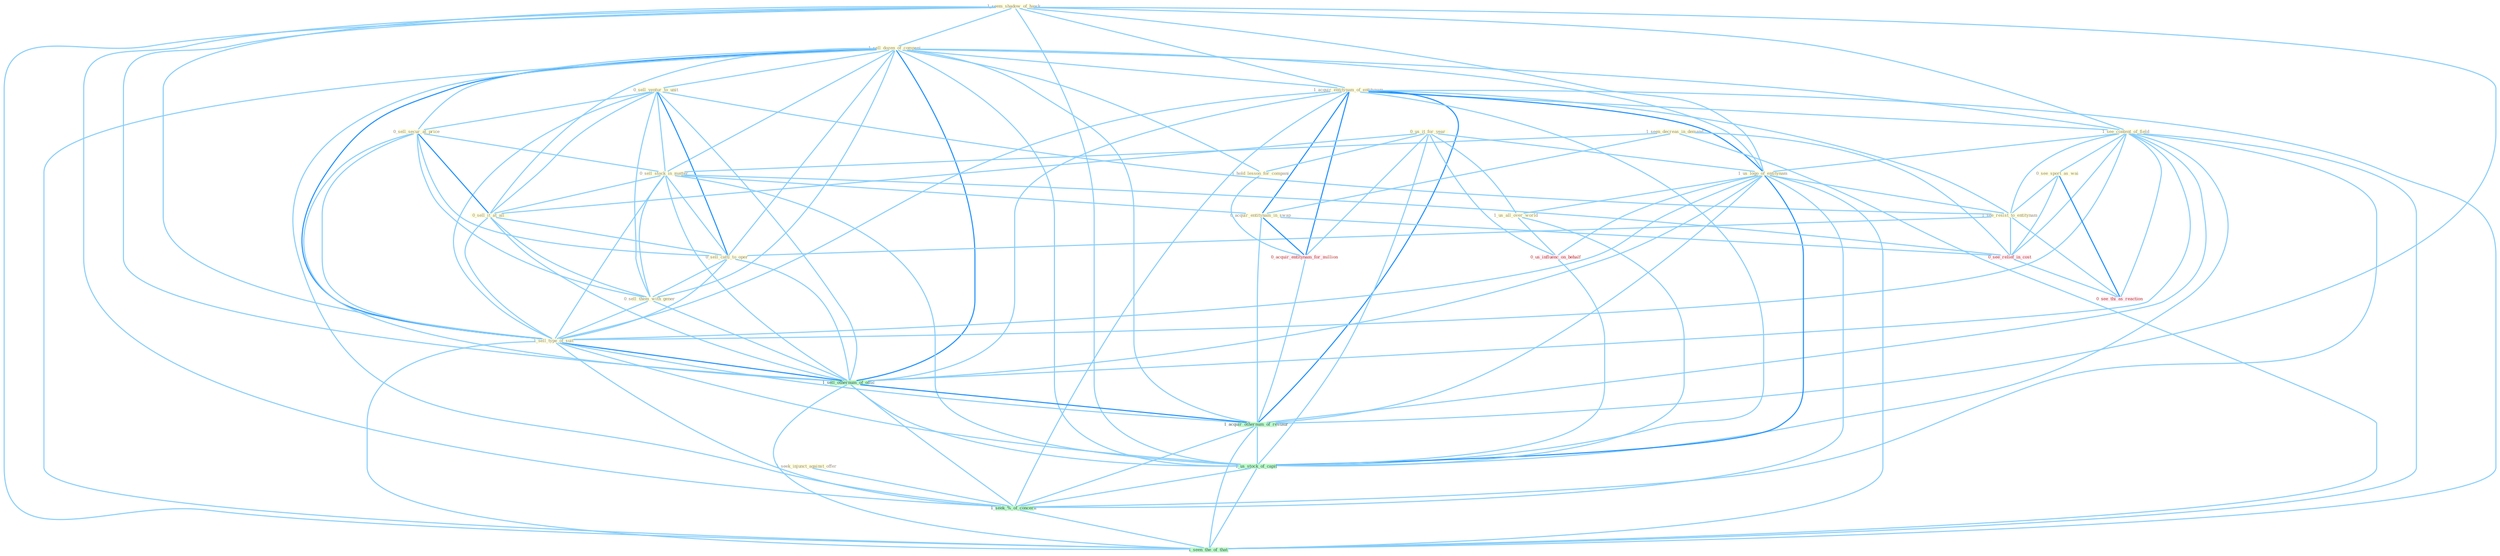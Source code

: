 Graph G{ 
    node
    [shape=polygon,style=filled,width=.5,height=.06,color="#BDFCC9",fixedsize=true,fontsize=4,
    fontcolor="#2f4f4f"];
    {node
    [color="#ffffe0", fontcolor="#8b7d6b"] "1_seem_shadow_of_hawk " "1_sell_dozen_of_compani " "0_sell_ventur_to_unit " "0_sell_secur_at_price " "1_acquir_entitynam_of_entitynam " "0_us_it_for_year " "1_seek_injunct_against_offer " "1_see_content_of_field " "1_us_logo_of_entitynam " "1_hold_lesson_for_compani " "1_seen_decreas_in_demand " "0_see_sport_as_wai " "0_sell_stock_in_matter " "1_us_all_over_world " "0_sell_it_at_all " "1_see_resist_to_entitynam " "0_sell_cattl_to_oper " "0_acquir_entitynam_in_swap " "0_sell_them_with_gener " "1_sell_type_of_suit "}
{node [color="#fff0f5", fontcolor="#b22222"] "0_acquir_entitynam_for_million " "0_us_influenc_on_behalf " "0_see_relief_in_cost " "0_see_thi_as_reaction "}
edge [color="#B0E2FF"];

	"1_seem_shadow_of_hawk " -- "1_sell_dozen_of_compani " [w="1", color="#87cefa" ];
	"1_seem_shadow_of_hawk " -- "1_acquir_entitynam_of_entitynam " [w="1", color="#87cefa" ];
	"1_seem_shadow_of_hawk " -- "1_see_content_of_field " [w="1", color="#87cefa" ];
	"1_seem_shadow_of_hawk " -- "1_us_logo_of_entitynam " [w="1", color="#87cefa" ];
	"1_seem_shadow_of_hawk " -- "1_sell_type_of_suit " [w="1", color="#87cefa" ];
	"1_seem_shadow_of_hawk " -- "1_sell_othernum_of_offic " [w="1", color="#87cefa" ];
	"1_seem_shadow_of_hawk " -- "1_acquir_othernum_of_restaur " [w="1", color="#87cefa" ];
	"1_seem_shadow_of_hawk " -- "1_us_stock_of_capit " [w="1", color="#87cefa" ];
	"1_seem_shadow_of_hawk " -- "1_seek_%_of_concern " [w="1", color="#87cefa" ];
	"1_seem_shadow_of_hawk " -- "1_seen_the_of_that " [w="1", color="#87cefa" ];
	"1_sell_dozen_of_compani " -- "0_sell_ventur_to_unit " [w="1", color="#87cefa" ];
	"1_sell_dozen_of_compani " -- "0_sell_secur_at_price " [w="1", color="#87cefa" ];
	"1_sell_dozen_of_compani " -- "1_acquir_entitynam_of_entitynam " [w="1", color="#87cefa" ];
	"1_sell_dozen_of_compani " -- "1_see_content_of_field " [w="1", color="#87cefa" ];
	"1_sell_dozen_of_compani " -- "1_us_logo_of_entitynam " [w="1", color="#87cefa" ];
	"1_sell_dozen_of_compani " -- "1_hold_lesson_for_compani " [w="1", color="#87cefa" ];
	"1_sell_dozen_of_compani " -- "0_sell_stock_in_matter " [w="1", color="#87cefa" ];
	"1_sell_dozen_of_compani " -- "0_sell_it_at_all " [w="1", color="#87cefa" ];
	"1_sell_dozen_of_compani " -- "0_sell_cattl_to_oper " [w="1", color="#87cefa" ];
	"1_sell_dozen_of_compani " -- "0_sell_them_with_gener " [w="1", color="#87cefa" ];
	"1_sell_dozen_of_compani " -- "1_sell_type_of_suit " [w="2", color="#1e90ff" , len=0.8];
	"1_sell_dozen_of_compani " -- "1_sell_othernum_of_offic " [w="2", color="#1e90ff" , len=0.8];
	"1_sell_dozen_of_compani " -- "1_acquir_othernum_of_restaur " [w="1", color="#87cefa" ];
	"1_sell_dozen_of_compani " -- "1_us_stock_of_capit " [w="1", color="#87cefa" ];
	"1_sell_dozen_of_compani " -- "1_seek_%_of_concern " [w="1", color="#87cefa" ];
	"1_sell_dozen_of_compani " -- "1_seen_the_of_that " [w="1", color="#87cefa" ];
	"0_sell_ventur_to_unit " -- "0_sell_secur_at_price " [w="1", color="#87cefa" ];
	"0_sell_ventur_to_unit " -- "0_sell_stock_in_matter " [w="1", color="#87cefa" ];
	"0_sell_ventur_to_unit " -- "0_sell_it_at_all " [w="1", color="#87cefa" ];
	"0_sell_ventur_to_unit " -- "1_see_resist_to_entitynam " [w="1", color="#87cefa" ];
	"0_sell_ventur_to_unit " -- "0_sell_cattl_to_oper " [w="2", color="#1e90ff" , len=0.8];
	"0_sell_ventur_to_unit " -- "0_sell_them_with_gener " [w="1", color="#87cefa" ];
	"0_sell_ventur_to_unit " -- "1_sell_type_of_suit " [w="1", color="#87cefa" ];
	"0_sell_ventur_to_unit " -- "1_sell_othernum_of_offic " [w="1", color="#87cefa" ];
	"0_sell_secur_at_price " -- "0_sell_stock_in_matter " [w="1", color="#87cefa" ];
	"0_sell_secur_at_price " -- "0_sell_it_at_all " [w="2", color="#1e90ff" , len=0.8];
	"0_sell_secur_at_price " -- "0_sell_cattl_to_oper " [w="1", color="#87cefa" ];
	"0_sell_secur_at_price " -- "0_sell_them_with_gener " [w="1", color="#87cefa" ];
	"0_sell_secur_at_price " -- "1_sell_type_of_suit " [w="1", color="#87cefa" ];
	"0_sell_secur_at_price " -- "1_sell_othernum_of_offic " [w="1", color="#87cefa" ];
	"1_acquir_entitynam_of_entitynam " -- "1_see_content_of_field " [w="1", color="#87cefa" ];
	"1_acquir_entitynam_of_entitynam " -- "1_us_logo_of_entitynam " [w="2", color="#1e90ff" , len=0.8];
	"1_acquir_entitynam_of_entitynam " -- "1_see_resist_to_entitynam " [w="1", color="#87cefa" ];
	"1_acquir_entitynam_of_entitynam " -- "0_acquir_entitynam_in_swap " [w="2", color="#1e90ff" , len=0.8];
	"1_acquir_entitynam_of_entitynam " -- "1_sell_type_of_suit " [w="1", color="#87cefa" ];
	"1_acquir_entitynam_of_entitynam " -- "0_acquir_entitynam_for_million " [w="2", color="#1e90ff" , len=0.8];
	"1_acquir_entitynam_of_entitynam " -- "1_sell_othernum_of_offic " [w="1", color="#87cefa" ];
	"1_acquir_entitynam_of_entitynam " -- "1_acquir_othernum_of_restaur " [w="2", color="#1e90ff" , len=0.8];
	"1_acquir_entitynam_of_entitynam " -- "1_us_stock_of_capit " [w="1", color="#87cefa" ];
	"1_acquir_entitynam_of_entitynam " -- "1_seek_%_of_concern " [w="1", color="#87cefa" ];
	"1_acquir_entitynam_of_entitynam " -- "1_seen_the_of_that " [w="1", color="#87cefa" ];
	"0_us_it_for_year " -- "1_us_logo_of_entitynam " [w="1", color="#87cefa" ];
	"0_us_it_for_year " -- "1_hold_lesson_for_compani " [w="1", color="#87cefa" ];
	"0_us_it_for_year " -- "1_us_all_over_world " [w="1", color="#87cefa" ];
	"0_us_it_for_year " -- "0_sell_it_at_all " [w="1", color="#87cefa" ];
	"0_us_it_for_year " -- "0_acquir_entitynam_for_million " [w="1", color="#87cefa" ];
	"0_us_it_for_year " -- "0_us_influenc_on_behalf " [w="1", color="#87cefa" ];
	"0_us_it_for_year " -- "1_us_stock_of_capit " [w="1", color="#87cefa" ];
	"1_seek_injunct_against_offer " -- "1_seek_%_of_concern " [w="1", color="#87cefa" ];
	"1_see_content_of_field " -- "1_us_logo_of_entitynam " [w="1", color="#87cefa" ];
	"1_see_content_of_field " -- "0_see_sport_as_wai " [w="1", color="#87cefa" ];
	"1_see_content_of_field " -- "1_see_resist_to_entitynam " [w="1", color="#87cefa" ];
	"1_see_content_of_field " -- "1_sell_type_of_suit " [w="1", color="#87cefa" ];
	"1_see_content_of_field " -- "1_sell_othernum_of_offic " [w="1", color="#87cefa" ];
	"1_see_content_of_field " -- "0_see_relief_in_cost " [w="1", color="#87cefa" ];
	"1_see_content_of_field " -- "0_see_thi_as_reaction " [w="1", color="#87cefa" ];
	"1_see_content_of_field " -- "1_acquir_othernum_of_restaur " [w="1", color="#87cefa" ];
	"1_see_content_of_field " -- "1_us_stock_of_capit " [w="1", color="#87cefa" ];
	"1_see_content_of_field " -- "1_seek_%_of_concern " [w="1", color="#87cefa" ];
	"1_see_content_of_field " -- "1_seen_the_of_that " [w="1", color="#87cefa" ];
	"1_us_logo_of_entitynam " -- "1_us_all_over_world " [w="1", color="#87cefa" ];
	"1_us_logo_of_entitynam " -- "1_see_resist_to_entitynam " [w="1", color="#87cefa" ];
	"1_us_logo_of_entitynam " -- "1_sell_type_of_suit " [w="1", color="#87cefa" ];
	"1_us_logo_of_entitynam " -- "1_sell_othernum_of_offic " [w="1", color="#87cefa" ];
	"1_us_logo_of_entitynam " -- "0_us_influenc_on_behalf " [w="1", color="#87cefa" ];
	"1_us_logo_of_entitynam " -- "1_acquir_othernum_of_restaur " [w="1", color="#87cefa" ];
	"1_us_logo_of_entitynam " -- "1_us_stock_of_capit " [w="2", color="#1e90ff" , len=0.8];
	"1_us_logo_of_entitynam " -- "1_seek_%_of_concern " [w="1", color="#87cefa" ];
	"1_us_logo_of_entitynam " -- "1_seen_the_of_that " [w="1", color="#87cefa" ];
	"1_hold_lesson_for_compani " -- "0_acquir_entitynam_for_million " [w="1", color="#87cefa" ];
	"1_seen_decreas_in_demand " -- "0_sell_stock_in_matter " [w="1", color="#87cefa" ];
	"1_seen_decreas_in_demand " -- "0_acquir_entitynam_in_swap " [w="1", color="#87cefa" ];
	"1_seen_decreas_in_demand " -- "0_see_relief_in_cost " [w="1", color="#87cefa" ];
	"1_seen_decreas_in_demand " -- "1_seen_the_of_that " [w="1", color="#87cefa" ];
	"0_see_sport_as_wai " -- "1_see_resist_to_entitynam " [w="1", color="#87cefa" ];
	"0_see_sport_as_wai " -- "0_see_relief_in_cost " [w="1", color="#87cefa" ];
	"0_see_sport_as_wai " -- "0_see_thi_as_reaction " [w="2", color="#1e90ff" , len=0.8];
	"0_sell_stock_in_matter " -- "0_sell_it_at_all " [w="1", color="#87cefa" ];
	"0_sell_stock_in_matter " -- "0_sell_cattl_to_oper " [w="1", color="#87cefa" ];
	"0_sell_stock_in_matter " -- "0_acquir_entitynam_in_swap " [w="1", color="#87cefa" ];
	"0_sell_stock_in_matter " -- "0_sell_them_with_gener " [w="1", color="#87cefa" ];
	"0_sell_stock_in_matter " -- "1_sell_type_of_suit " [w="1", color="#87cefa" ];
	"0_sell_stock_in_matter " -- "1_sell_othernum_of_offic " [w="1", color="#87cefa" ];
	"0_sell_stock_in_matter " -- "0_see_relief_in_cost " [w="1", color="#87cefa" ];
	"0_sell_stock_in_matter " -- "1_us_stock_of_capit " [w="1", color="#87cefa" ];
	"1_us_all_over_world " -- "0_us_influenc_on_behalf " [w="1", color="#87cefa" ];
	"1_us_all_over_world " -- "1_us_stock_of_capit " [w="1", color="#87cefa" ];
	"0_sell_it_at_all " -- "0_sell_cattl_to_oper " [w="1", color="#87cefa" ];
	"0_sell_it_at_all " -- "0_sell_them_with_gener " [w="1", color="#87cefa" ];
	"0_sell_it_at_all " -- "1_sell_type_of_suit " [w="1", color="#87cefa" ];
	"0_sell_it_at_all " -- "1_sell_othernum_of_offic " [w="1", color="#87cefa" ];
	"1_see_resist_to_entitynam " -- "0_sell_cattl_to_oper " [w="1", color="#87cefa" ];
	"1_see_resist_to_entitynam " -- "0_see_relief_in_cost " [w="1", color="#87cefa" ];
	"1_see_resist_to_entitynam " -- "0_see_thi_as_reaction " [w="1", color="#87cefa" ];
	"0_sell_cattl_to_oper " -- "0_sell_them_with_gener " [w="1", color="#87cefa" ];
	"0_sell_cattl_to_oper " -- "1_sell_type_of_suit " [w="1", color="#87cefa" ];
	"0_sell_cattl_to_oper " -- "1_sell_othernum_of_offic " [w="1", color="#87cefa" ];
	"0_acquir_entitynam_in_swap " -- "0_acquir_entitynam_for_million " [w="2", color="#1e90ff" , len=0.8];
	"0_acquir_entitynam_in_swap " -- "0_see_relief_in_cost " [w="1", color="#87cefa" ];
	"0_acquir_entitynam_in_swap " -- "1_acquir_othernum_of_restaur " [w="1", color="#87cefa" ];
	"0_sell_them_with_gener " -- "1_sell_type_of_suit " [w="1", color="#87cefa" ];
	"0_sell_them_with_gener " -- "1_sell_othernum_of_offic " [w="1", color="#87cefa" ];
	"1_sell_type_of_suit " -- "1_sell_othernum_of_offic " [w="2", color="#1e90ff" , len=0.8];
	"1_sell_type_of_suit " -- "1_acquir_othernum_of_restaur " [w="1", color="#87cefa" ];
	"1_sell_type_of_suit " -- "1_us_stock_of_capit " [w="1", color="#87cefa" ];
	"1_sell_type_of_suit " -- "1_seek_%_of_concern " [w="1", color="#87cefa" ];
	"1_sell_type_of_suit " -- "1_seen_the_of_that " [w="1", color="#87cefa" ];
	"0_acquir_entitynam_for_million " -- "1_acquir_othernum_of_restaur " [w="1", color="#87cefa" ];
	"1_sell_othernum_of_offic " -- "1_acquir_othernum_of_restaur " [w="2", color="#1e90ff" , len=0.8];
	"1_sell_othernum_of_offic " -- "1_us_stock_of_capit " [w="1", color="#87cefa" ];
	"1_sell_othernum_of_offic " -- "1_seek_%_of_concern " [w="1", color="#87cefa" ];
	"1_sell_othernum_of_offic " -- "1_seen_the_of_that " [w="1", color="#87cefa" ];
	"0_us_influenc_on_behalf " -- "1_us_stock_of_capit " [w="1", color="#87cefa" ];
	"0_see_relief_in_cost " -- "0_see_thi_as_reaction " [w="1", color="#87cefa" ];
	"1_acquir_othernum_of_restaur " -- "1_us_stock_of_capit " [w="1", color="#87cefa" ];
	"1_acquir_othernum_of_restaur " -- "1_seek_%_of_concern " [w="1", color="#87cefa" ];
	"1_acquir_othernum_of_restaur " -- "1_seen_the_of_that " [w="1", color="#87cefa" ];
	"1_us_stock_of_capit " -- "1_seek_%_of_concern " [w="1", color="#87cefa" ];
	"1_us_stock_of_capit " -- "1_seen_the_of_that " [w="1", color="#87cefa" ];
	"1_seek_%_of_concern " -- "1_seen_the_of_that " [w="1", color="#87cefa" ];
}